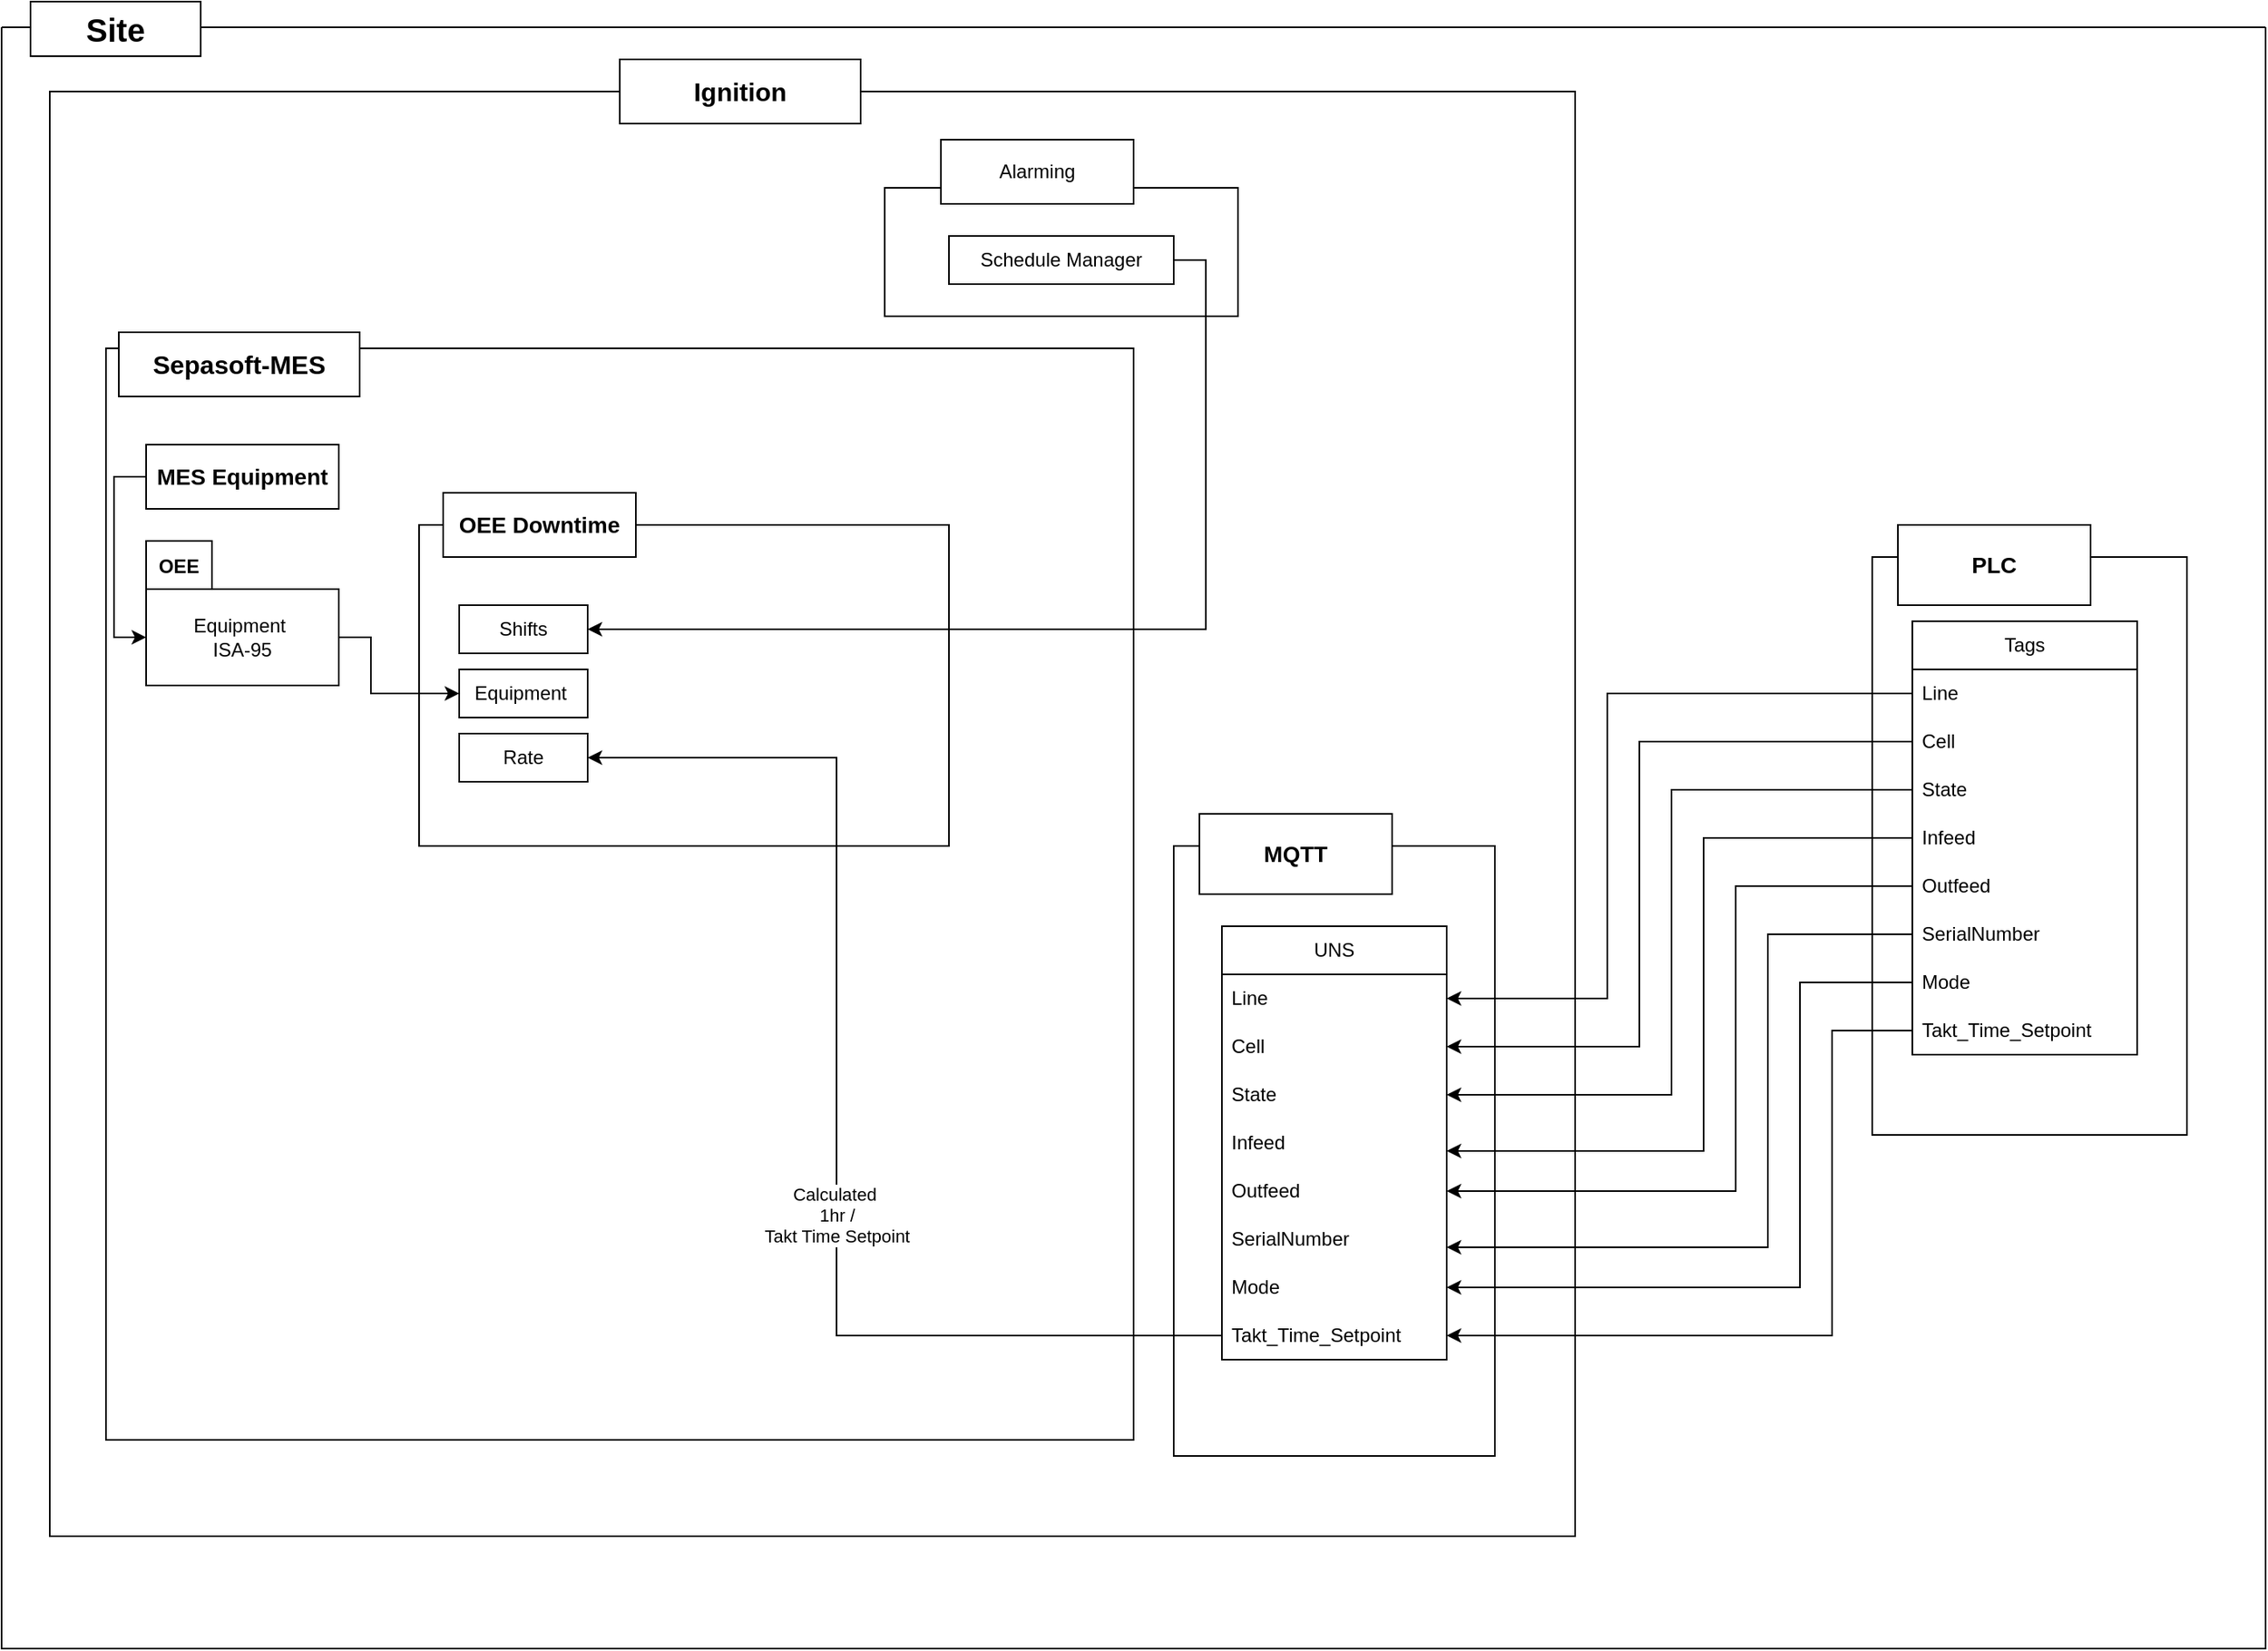 <mxfile version="24.5.5" type="github" pages="3">
  <diagram name="OEE Data Flow - MQTT" id="iwFp47j3jkuVN9hIityh">
    <mxGraphModel dx="1647" dy="886" grid="1" gridSize="10" guides="1" tooltips="1" connect="1" arrows="1" fold="1" page="1" pageScale="1" pageWidth="1100" pageHeight="850" math="0" shadow="0">
      <root>
        <mxCell id="0" />
        <mxCell id="1" parent="0" />
        <mxCell id="RF0k78xntV_aua3ALXSV-92" value="" style="swimlane;startSize=0;" parent="1" vertex="1">
          <mxGeometry x="40" y="770" width="1410" height="1010" as="geometry" />
        </mxCell>
        <mxCell id="RF0k78xntV_aua3ALXSV-105" value="" style="rounded=0;whiteSpace=wrap;html=1;" parent="RF0k78xntV_aua3ALXSV-92" vertex="1">
          <mxGeometry x="30" y="40" width="950" height="900" as="geometry" />
        </mxCell>
        <mxCell id="RF0k78xntV_aua3ALXSV-106" value="" style="rounded=0;whiteSpace=wrap;html=1;" parent="RF0k78xntV_aua3ALXSV-92" vertex="1">
          <mxGeometry x="65" y="200" width="640" height="680" as="geometry" />
        </mxCell>
        <mxCell id="RF0k78xntV_aua3ALXSV-107" value="Sepasoft-MES" style="rounded=0;whiteSpace=wrap;html=1;fontStyle=1;fontSize=16;" parent="RF0k78xntV_aua3ALXSV-92" vertex="1">
          <mxGeometry x="73" y="190" width="150" height="40" as="geometry" />
        </mxCell>
        <mxCell id="RF0k78xntV_aua3ALXSV-109" value="" style="rounded=0;whiteSpace=wrap;html=1;" parent="RF0k78xntV_aua3ALXSV-92" vertex="1">
          <mxGeometry x="260" y="310" width="330" height="200" as="geometry" />
        </mxCell>
        <mxCell id="RF0k78xntV_aua3ALXSV-112" value="Ignition" style="rounded=0;whiteSpace=wrap;html=1;fontStyle=1;fontSize=16;" parent="RF0k78xntV_aua3ALXSV-92" vertex="1">
          <mxGeometry x="385" y="20" width="150" height="40" as="geometry" />
        </mxCell>
        <mxCell id="RF0k78xntV_aua3ALXSV-199" style="edgeStyle=orthogonalEdgeStyle;rounded=0;orthogonalLoop=1;jettySize=auto;html=1;exitX=0;exitY=0.5;exitDx=0;exitDy=0;entryX=0;entryY=0.5;entryDx=0;entryDy=0;" parent="RF0k78xntV_aua3ALXSV-92" source="RF0k78xntV_aua3ALXSV-113" target="RF0k78xntV_aua3ALXSV-118" edge="1">
          <mxGeometry relative="1" as="geometry" />
        </mxCell>
        <mxCell id="RF0k78xntV_aua3ALXSV-113" value="MES Equipment" style="rounded=0;whiteSpace=wrap;html=1;fontStyle=1;fontSize=14;" parent="RF0k78xntV_aua3ALXSV-92" vertex="1">
          <mxGeometry x="90" y="260" width="120" height="40" as="geometry" />
        </mxCell>
        <mxCell id="RF0k78xntV_aua3ALXSV-193" style="edgeStyle=orthogonalEdgeStyle;rounded=0;orthogonalLoop=1;jettySize=auto;html=1;exitX=1;exitY=0.5;exitDx=0;exitDy=0;entryX=0;entryY=0.5;entryDx=0;entryDy=0;" parent="RF0k78xntV_aua3ALXSV-92" source="RF0k78xntV_aua3ALXSV-118" target="RF0k78xntV_aua3ALXSV-121" edge="1">
          <mxGeometry relative="1" as="geometry">
            <Array as="points">
              <mxPoint x="230" y="380" />
              <mxPoint x="230" y="415" />
            </Array>
          </mxGeometry>
        </mxCell>
        <mxCell id="RF0k78xntV_aua3ALXSV-118" value="Equipment&amp;nbsp;&lt;br&gt;ISA-95" style="rounded=0;whiteSpace=wrap;html=1;" parent="RF0k78xntV_aua3ALXSV-92" vertex="1">
          <mxGeometry x="90" y="350" width="120" height="60" as="geometry" />
        </mxCell>
        <mxCell id="RF0k78xntV_aua3ALXSV-120" value="&lt;font style=&quot;font-size: 12px;&quot;&gt;OEE&lt;/font&gt;" style="rounded=0;whiteSpace=wrap;html=1;fontStyle=1;fontSize=14;" parent="RF0k78xntV_aua3ALXSV-92" vertex="1">
          <mxGeometry x="90" y="320" width="41" height="30" as="geometry" />
        </mxCell>
        <mxCell id="RF0k78xntV_aua3ALXSV-121" value="Equipment&amp;nbsp;" style="rounded=0;whiteSpace=wrap;html=1;" parent="RF0k78xntV_aua3ALXSV-92" vertex="1">
          <mxGeometry x="285" y="400" width="80" height="30" as="geometry" />
        </mxCell>
        <mxCell id="RF0k78xntV_aua3ALXSV-122" value="Shifts" style="rounded=0;whiteSpace=wrap;html=1;" parent="RF0k78xntV_aua3ALXSV-92" vertex="1">
          <mxGeometry x="285" y="360" width="80" height="30" as="geometry" />
        </mxCell>
        <mxCell id="RF0k78xntV_aua3ALXSV-128" value="OEE Downtime" style="rounded=0;whiteSpace=wrap;html=1;fontSize=14;fontStyle=1" parent="RF0k78xntV_aua3ALXSV-92" vertex="1">
          <mxGeometry x="275" y="290" width="120" height="40" as="geometry" />
        </mxCell>
        <mxCell id="RF0k78xntV_aua3ALXSV-133" value="" style="rounded=0;whiteSpace=wrap;html=1;" parent="RF0k78xntV_aua3ALXSV-92" vertex="1">
          <mxGeometry x="1165" y="330" width="196" height="360" as="geometry" />
        </mxCell>
        <mxCell id="RF0k78xntV_aua3ALXSV-129" value="" style="rounded=0;whiteSpace=wrap;html=1;" parent="RF0k78xntV_aua3ALXSV-92" vertex="1">
          <mxGeometry x="730" y="510" width="200" height="380" as="geometry" />
        </mxCell>
        <mxCell id="RF0k78xntV_aua3ALXSV-131" value="MQTT" style="rounded=0;whiteSpace=wrap;html=1;fontSize=14;fontStyle=1" parent="RF0k78xntV_aua3ALXSV-92" vertex="1">
          <mxGeometry x="746" y="490" width="120" height="50" as="geometry" />
        </mxCell>
        <mxCell id="RF0k78xntV_aua3ALXSV-141" value="UNS" style="swimlane;fontStyle=0;childLayout=stackLayout;horizontal=1;startSize=30;horizontalStack=0;resizeParent=1;resizeParentMax=0;resizeLast=0;collapsible=1;marginBottom=0;whiteSpace=wrap;html=1;" parent="RF0k78xntV_aua3ALXSV-92" vertex="1">
          <mxGeometry x="760" y="560" width="140" height="270" as="geometry" />
        </mxCell>
        <mxCell id="RF0k78xntV_aua3ALXSV-147" value="Line" style="text;strokeColor=none;fillColor=none;align=left;verticalAlign=middle;spacingLeft=4;spacingRight=4;overflow=hidden;points=[[0,0.5],[1,0.5]];portConstraint=eastwest;rotatable=0;whiteSpace=wrap;html=1;" parent="RF0k78xntV_aua3ALXSV-141" vertex="1">
          <mxGeometry y="30" width="140" height="30" as="geometry" />
        </mxCell>
        <mxCell id="RF0k78xntV_aua3ALXSV-142" value="Cell" style="text;strokeColor=none;fillColor=none;align=left;verticalAlign=middle;spacingLeft=4;spacingRight=4;overflow=hidden;points=[[0,0.5],[1,0.5]];portConstraint=eastwest;rotatable=0;whiteSpace=wrap;html=1;" parent="RF0k78xntV_aua3ALXSV-141" vertex="1">
          <mxGeometry y="60" width="140" height="30" as="geometry" />
        </mxCell>
        <mxCell id="RF0k78xntV_aua3ALXSV-143" value="State" style="text;strokeColor=none;fillColor=none;align=left;verticalAlign=middle;spacingLeft=4;spacingRight=4;overflow=hidden;points=[[0,0.5],[1,0.5]];portConstraint=eastwest;rotatable=0;whiteSpace=wrap;html=1;" parent="RF0k78xntV_aua3ALXSV-141" vertex="1">
          <mxGeometry y="90" width="140" height="30" as="geometry" />
        </mxCell>
        <mxCell id="RF0k78xntV_aua3ALXSV-145" value="Infeed" style="text;align=left;verticalAlign=middle;spacingLeft=4;spacingRight=4;overflow=hidden;points=[[0,0.5],[1,0.5]];portConstraint=eastwest;rotatable=0;whiteSpace=wrap;html=1;" parent="RF0k78xntV_aua3ALXSV-141" vertex="1">
          <mxGeometry y="120" width="140" height="30" as="geometry" />
        </mxCell>
        <mxCell id="RF0k78xntV_aua3ALXSV-146" value="Outfeed" style="text;align=left;verticalAlign=middle;spacingLeft=4;spacingRight=4;overflow=hidden;points=[[0,0.5],[1,0.5]];portConstraint=eastwest;rotatable=0;whiteSpace=wrap;html=1;" parent="RF0k78xntV_aua3ALXSV-141" vertex="1">
          <mxGeometry y="150" width="140" height="30" as="geometry" />
        </mxCell>
        <mxCell id="RF0k78xntV_aua3ALXSV-148" value="SerialNumber&amp;nbsp;" style="text;align=left;verticalAlign=middle;spacingLeft=4;spacingRight=4;overflow=hidden;points=[[0,0.5],[1,0.5]];portConstraint=eastwest;rotatable=0;whiteSpace=wrap;html=1;" parent="RF0k78xntV_aua3ALXSV-141" vertex="1">
          <mxGeometry y="180" width="140" height="30" as="geometry" />
        </mxCell>
        <mxCell id="RF0k78xntV_aua3ALXSV-187" value="Mode" style="text;strokeColor=none;fillColor=none;align=left;verticalAlign=middle;spacingLeft=4;spacingRight=4;overflow=hidden;points=[[0,0.5],[1,0.5]];portConstraint=eastwest;rotatable=0;whiteSpace=wrap;html=1;" parent="RF0k78xntV_aua3ALXSV-141" vertex="1">
          <mxGeometry y="210" width="140" height="30" as="geometry" />
        </mxCell>
        <mxCell id="_Nt4qMi-7ea7wFzrv2_W-3" value="Takt_Time_Setpoint" style="text;strokeColor=none;fillColor=none;align=left;verticalAlign=middle;spacingLeft=4;spacingRight=4;overflow=hidden;points=[[0,0.5],[1,0.5]];portConstraint=eastwest;rotatable=0;whiteSpace=wrap;html=1;" parent="RF0k78xntV_aua3ALXSV-141" vertex="1">
          <mxGeometry y="240" width="140" height="30" as="geometry" />
        </mxCell>
        <mxCell id="RF0k78xntV_aua3ALXSV-149" value="Tags" style="swimlane;fontStyle=0;childLayout=stackLayout;horizontal=1;startSize=30;horizontalStack=0;resizeParent=1;resizeParentMax=0;resizeLast=0;collapsible=1;marginBottom=0;whiteSpace=wrap;html=1;" parent="RF0k78xntV_aua3ALXSV-92" vertex="1">
          <mxGeometry x="1190" y="370" width="140" height="270" as="geometry" />
        </mxCell>
        <mxCell id="RF0k78xntV_aua3ALXSV-150" value="Line" style="text;strokeColor=none;fillColor=none;align=left;verticalAlign=middle;spacingLeft=4;spacingRight=4;overflow=hidden;points=[[0,0.5],[1,0.5]];portConstraint=eastwest;rotatable=0;whiteSpace=wrap;html=1;" parent="RF0k78xntV_aua3ALXSV-149" vertex="1">
          <mxGeometry y="30" width="140" height="30" as="geometry" />
        </mxCell>
        <mxCell id="RF0k78xntV_aua3ALXSV-151" value="Cell" style="text;strokeColor=none;fillColor=none;align=left;verticalAlign=middle;spacingLeft=4;spacingRight=4;overflow=hidden;points=[[0,0.5],[1,0.5]];portConstraint=eastwest;rotatable=0;whiteSpace=wrap;html=1;" parent="RF0k78xntV_aua3ALXSV-149" vertex="1">
          <mxGeometry y="60" width="140" height="30" as="geometry" />
        </mxCell>
        <mxCell id="RF0k78xntV_aua3ALXSV-152" value="State" style="text;strokeColor=none;fillColor=none;align=left;verticalAlign=middle;spacingLeft=4;spacingRight=4;overflow=hidden;points=[[0,0.5],[1,0.5]];portConstraint=eastwest;rotatable=0;whiteSpace=wrap;html=1;" parent="RF0k78xntV_aua3ALXSV-149" vertex="1">
          <mxGeometry y="90" width="140" height="30" as="geometry" />
        </mxCell>
        <mxCell id="RF0k78xntV_aua3ALXSV-154" value="Infeed" style="text;align=left;verticalAlign=middle;spacingLeft=4;spacingRight=4;overflow=hidden;points=[[0,0.5],[1,0.5]];portConstraint=eastwest;rotatable=0;whiteSpace=wrap;html=1;" parent="RF0k78xntV_aua3ALXSV-149" vertex="1">
          <mxGeometry y="120" width="140" height="30" as="geometry" />
        </mxCell>
        <mxCell id="RF0k78xntV_aua3ALXSV-155" value="Outfeed" style="text;align=left;verticalAlign=middle;spacingLeft=4;spacingRight=4;overflow=hidden;points=[[0,0.5],[1,0.5]];portConstraint=eastwest;rotatable=0;whiteSpace=wrap;html=1;" parent="RF0k78xntV_aua3ALXSV-149" vertex="1">
          <mxGeometry y="150" width="140" height="30" as="geometry" />
        </mxCell>
        <mxCell id="_Nt4qMi-7ea7wFzrv2_W-1" style="edgeStyle=orthogonalEdgeStyle;rounded=0;orthogonalLoop=1;jettySize=auto;html=1;exitX=0;exitY=0.5;exitDx=0;exitDy=0;" parent="RF0k78xntV_aua3ALXSV-149" source="RF0k78xntV_aua3ALXSV-160" edge="1">
          <mxGeometry relative="1" as="geometry">
            <mxPoint x="-290" y="390" as="targetPoint" />
            <Array as="points">
              <mxPoint x="-90" y="195" />
              <mxPoint x="-90" y="390" />
            </Array>
          </mxGeometry>
        </mxCell>
        <mxCell id="RF0k78xntV_aua3ALXSV-160" value="SerialNumber&amp;nbsp;" style="text;align=left;verticalAlign=middle;spacingLeft=4;spacingRight=4;overflow=hidden;points=[[0,0.5],[1,0.5]];portConstraint=eastwest;rotatable=0;whiteSpace=wrap;html=1;" parent="RF0k78xntV_aua3ALXSV-149" vertex="1">
          <mxGeometry y="180" width="140" height="30" as="geometry" />
        </mxCell>
        <mxCell id="RF0k78xntV_aua3ALXSV-185" value="Mode" style="text;strokeColor=none;fillColor=none;align=left;verticalAlign=middle;spacingLeft=4;spacingRight=4;overflow=hidden;points=[[0,0.5],[1,0.5]];portConstraint=eastwest;rotatable=0;whiteSpace=wrap;html=1;" parent="RF0k78xntV_aua3ALXSV-149" vertex="1">
          <mxGeometry y="210" width="140" height="30" as="geometry" />
        </mxCell>
        <mxCell id="mXIp7Kui_fcemyGfA4mT-2" value="Takt_Time_Setpoint" style="text;strokeColor=none;fillColor=none;align=left;verticalAlign=middle;spacingLeft=4;spacingRight=4;overflow=hidden;points=[[0,0.5],[1,0.5]];portConstraint=eastwest;rotatable=0;whiteSpace=wrap;html=1;" parent="RF0k78xntV_aua3ALXSV-149" vertex="1">
          <mxGeometry y="240" width="140" height="30" as="geometry" />
        </mxCell>
        <mxCell id="RF0k78xntV_aua3ALXSV-157" style="edgeStyle=orthogonalEdgeStyle;rounded=0;orthogonalLoop=1;jettySize=auto;html=1;exitX=0;exitY=0.5;exitDx=0;exitDy=0;entryX=1;entryY=0.5;entryDx=0;entryDy=0;" parent="RF0k78xntV_aua3ALXSV-92" source="RF0k78xntV_aua3ALXSV-150" target="RF0k78xntV_aua3ALXSV-147" edge="1">
          <mxGeometry relative="1" as="geometry">
            <Array as="points">
              <mxPoint x="1000" y="415" />
              <mxPoint x="1000" y="605" />
            </Array>
          </mxGeometry>
        </mxCell>
        <mxCell id="RF0k78xntV_aua3ALXSV-158" style="edgeStyle=orthogonalEdgeStyle;rounded=0;orthogonalLoop=1;jettySize=auto;html=1;exitX=0;exitY=0.5;exitDx=0;exitDy=0;entryX=1;entryY=0.5;entryDx=0;entryDy=0;" parent="RF0k78xntV_aua3ALXSV-92" source="RF0k78xntV_aua3ALXSV-151" target="RF0k78xntV_aua3ALXSV-142" edge="1">
          <mxGeometry relative="1" as="geometry">
            <Array as="points">
              <mxPoint x="1020" y="445" />
              <mxPoint x="1020" y="635" />
            </Array>
          </mxGeometry>
        </mxCell>
        <mxCell id="RF0k78xntV_aua3ALXSV-159" style="edgeStyle=orthogonalEdgeStyle;rounded=0;orthogonalLoop=1;jettySize=auto;html=1;exitX=0;exitY=0.5;exitDx=0;exitDy=0;entryX=1;entryY=0.5;entryDx=0;entryDy=0;" parent="RF0k78xntV_aua3ALXSV-92" source="RF0k78xntV_aua3ALXSV-152" target="RF0k78xntV_aua3ALXSV-143" edge="1">
          <mxGeometry relative="1" as="geometry">
            <Array as="points">
              <mxPoint x="1040" y="475" />
              <mxPoint x="1040" y="665" />
            </Array>
          </mxGeometry>
        </mxCell>
        <mxCell id="RF0k78xntV_aua3ALXSV-165" style="edgeStyle=orthogonalEdgeStyle;rounded=0;orthogonalLoop=1;jettySize=auto;html=1;exitX=0;exitY=0.5;exitDx=0;exitDy=0;" parent="RF0k78xntV_aua3ALXSV-92" source="RF0k78xntV_aua3ALXSV-154" edge="1">
          <mxGeometry relative="1" as="geometry">
            <mxPoint x="900" y="700" as="targetPoint" />
            <Array as="points">
              <mxPoint x="1060" y="505" />
              <mxPoint x="1060" y="700" />
              <mxPoint x="900" y="700" />
            </Array>
          </mxGeometry>
        </mxCell>
        <mxCell id="RF0k78xntV_aua3ALXSV-166" style="edgeStyle=orthogonalEdgeStyle;rounded=0;orthogonalLoop=1;jettySize=auto;html=1;exitX=0;exitY=0.5;exitDx=0;exitDy=0;entryX=1;entryY=0.5;entryDx=0;entryDy=0;" parent="RF0k78xntV_aua3ALXSV-92" source="RF0k78xntV_aua3ALXSV-155" target="RF0k78xntV_aua3ALXSV-146" edge="1">
          <mxGeometry relative="1" as="geometry">
            <Array as="points">
              <mxPoint x="1080" y="535" />
              <mxPoint x="1080" y="725" />
            </Array>
          </mxGeometry>
        </mxCell>
        <mxCell id="RF0k78xntV_aua3ALXSV-180" value="Rate" style="rounded=0;whiteSpace=wrap;html=1;" parent="RF0k78xntV_aua3ALXSV-92" vertex="1">
          <mxGeometry x="285" y="440" width="80" height="30" as="geometry" />
        </mxCell>
        <mxCell id="RF0k78xntV_aua3ALXSV-189" style="edgeStyle=orthogonalEdgeStyle;rounded=0;orthogonalLoop=1;jettySize=auto;html=1;exitX=0;exitY=0.5;exitDx=0;exitDy=0;entryX=1;entryY=0.5;entryDx=0;entryDy=0;" parent="RF0k78xntV_aua3ALXSV-92" source="RF0k78xntV_aua3ALXSV-185" target="RF0k78xntV_aua3ALXSV-187" edge="1">
          <mxGeometry relative="1" as="geometry">
            <Array as="points">
              <mxPoint x="1120" y="595" />
              <mxPoint x="1120" y="785" />
            </Array>
          </mxGeometry>
        </mxCell>
        <mxCell id="_Nt4qMi-7ea7wFzrv2_W-4" style="edgeStyle=orthogonalEdgeStyle;rounded=0;orthogonalLoop=1;jettySize=auto;html=1;exitX=0;exitY=0.5;exitDx=0;exitDy=0;entryX=1;entryY=0.5;entryDx=0;entryDy=0;" parent="RF0k78xntV_aua3ALXSV-92" edge="1">
          <mxGeometry relative="1" as="geometry">
            <Array as="points">
              <mxPoint x="1140" y="625" />
              <mxPoint x="1140" y="815" />
            </Array>
            <mxPoint x="1190" y="625" as="sourcePoint" />
            <mxPoint x="900" y="815" as="targetPoint" />
          </mxGeometry>
        </mxCell>
        <mxCell id="oWvfP7ToYf8Xdh16ABEk-2" value="" style="rounded=0;whiteSpace=wrap;html=1;" vertex="1" parent="RF0k78xntV_aua3ALXSV-92">
          <mxGeometry x="550" y="100" width="220" height="80" as="geometry" />
        </mxCell>
        <mxCell id="oWvfP7ToYf8Xdh16ABEk-7" style="edgeStyle=orthogonalEdgeStyle;rounded=0;orthogonalLoop=1;jettySize=auto;html=1;exitX=1;exitY=0.5;exitDx=0;exitDy=0;entryX=1;entryY=0.5;entryDx=0;entryDy=0;" edge="1" parent="RF0k78xntV_aua3ALXSV-92" source="oWvfP7ToYf8Xdh16ABEk-4" target="RF0k78xntV_aua3ALXSV-122">
          <mxGeometry relative="1" as="geometry" />
        </mxCell>
        <mxCell id="oWvfP7ToYf8Xdh16ABEk-4" value="Schedule Manager" style="rounded=0;whiteSpace=wrap;html=1;" vertex="1" parent="RF0k78xntV_aua3ALXSV-92">
          <mxGeometry x="590" y="130" width="140" height="30" as="geometry" />
        </mxCell>
        <mxCell id="oWvfP7ToYf8Xdh16ABEk-8" style="edgeStyle=orthogonalEdgeStyle;rounded=0;orthogonalLoop=1;jettySize=auto;html=1;exitX=0;exitY=0.5;exitDx=0;exitDy=0;entryX=1;entryY=0.5;entryDx=0;entryDy=0;" edge="1" parent="RF0k78xntV_aua3ALXSV-92" source="_Nt4qMi-7ea7wFzrv2_W-3" target="RF0k78xntV_aua3ALXSV-180">
          <mxGeometry relative="1" as="geometry">
            <Array as="points">
              <mxPoint x="520" y="815" />
              <mxPoint x="520" y="455" />
            </Array>
          </mxGeometry>
        </mxCell>
        <mxCell id="oWvfP7ToYf8Xdh16ABEk-13" value="Calculated&amp;nbsp;&lt;br&gt;1hr / &lt;br&gt;Takt Time Setpoint" style="edgeLabel;html=1;align=center;verticalAlign=middle;resizable=0;points=[];" vertex="1" connectable="0" parent="oWvfP7ToYf8Xdh16ABEk-8">
          <mxGeometry x="-0.562" y="-3" relative="1" as="geometry">
            <mxPoint x="-75" y="-72" as="offset" />
          </mxGeometry>
        </mxCell>
        <mxCell id="RF0k78xntV_aua3ALXSV-93" value="Site" style="rounded=0;whiteSpace=wrap;html=1;fontStyle=1;fontSize=20;" parent="1" vertex="1">
          <mxGeometry x="58" y="754" width="106" height="34" as="geometry" />
        </mxCell>
        <mxCell id="RF0k78xntV_aua3ALXSV-134" value="PLC" style="rounded=0;whiteSpace=wrap;html=1;fontSize=14;fontStyle=1" parent="1" vertex="1">
          <mxGeometry x="1221" y="1080" width="120" height="50" as="geometry" />
        </mxCell>
        <mxCell id="oWvfP7ToYf8Xdh16ABEk-3" value="Alarming" style="rounded=0;whiteSpace=wrap;html=1;" vertex="1" parent="1">
          <mxGeometry x="625" y="840" width="120" height="40" as="geometry" />
        </mxCell>
      </root>
    </mxGraphModel>
  </diagram>
  <diagram id="u-cxBAkaLCU1vluoVzls" name="OEE Data Flow">
    <mxGraphModel dx="1224" dy="769" grid="1" gridSize="10" guides="1" tooltips="1" connect="1" arrows="1" fold="1" page="1" pageScale="1" pageWidth="850" pageHeight="1100" math="0" shadow="0">
      <root>
        <mxCell id="0" />
        <mxCell id="1" parent="0" />
        <mxCell id="5HxtPE3qpu_ST4j68AVL-1" value="" style="swimlane;startSize=0;" parent="1" vertex="1">
          <mxGeometry x="40" y="770" width="940" height="650" as="geometry" />
        </mxCell>
        <mxCell id="5HxtPE3qpu_ST4j68AVL-2" value="" style="rounded=0;whiteSpace=wrap;html=1;" parent="5HxtPE3qpu_ST4j68AVL-1" vertex="1">
          <mxGeometry x="30" y="50" width="850" height="570" as="geometry" />
        </mxCell>
        <mxCell id="5HxtPE3qpu_ST4j68AVL-3" value="" style="rounded=0;whiteSpace=wrap;html=1;" parent="5HxtPE3qpu_ST4j68AVL-1" vertex="1">
          <mxGeometry x="60" y="90" width="410" height="470" as="geometry" />
        </mxCell>
        <mxCell id="5HxtPE3qpu_ST4j68AVL-4" value="Sepasoft-MES" style="rounded=0;whiteSpace=wrap;html=1;fontStyle=1;fontSize=16;" parent="5HxtPE3qpu_ST4j68AVL-1" vertex="1">
          <mxGeometry x="73" y="70" width="150" height="40" as="geometry" />
        </mxCell>
        <mxCell id="5HxtPE3qpu_ST4j68AVL-6" value="&lt;font style=&quot;font-size: 12px;&quot;&gt;JaMES&lt;/font&gt;" style="rounded=0;whiteSpace=wrap;html=1;fontStyle=1;fontSize=14;" parent="5HxtPE3qpu_ST4j68AVL-1" vertex="1">
          <mxGeometry x="97" y="200" width="102" height="30" as="geometry" />
        </mxCell>
        <mxCell id="5HxtPE3qpu_ST4j68AVL-7" value="Ignition" style="rounded=0;whiteSpace=wrap;html=1;fontStyle=1;fontSize=16;" parent="5HxtPE3qpu_ST4j68AVL-1" vertex="1">
          <mxGeometry x="385" y="20" width="150" height="40" as="geometry" />
        </mxCell>
        <mxCell id="5HxtPE3qpu_ST4j68AVL-8" style="edgeStyle=orthogonalEdgeStyle;rounded=0;orthogonalLoop=1;jettySize=auto;html=1;exitX=0;exitY=0.5;exitDx=0;exitDy=0;entryX=0;entryY=0.5;entryDx=0;entryDy=0;" parent="5HxtPE3qpu_ST4j68AVL-1" source="5HxtPE3qpu_ST4j68AVL-10" target="5HxtPE3qpu_ST4j68AVL-15" edge="1">
          <mxGeometry relative="1" as="geometry" />
        </mxCell>
        <mxCell id="5HxtPE3qpu_ST4j68AVL-9" style="edgeStyle=orthogonalEdgeStyle;rounded=0;orthogonalLoop=1;jettySize=auto;html=1;exitX=0;exitY=0.5;exitDx=0;exitDy=0;entryX=0;entryY=0.5;entryDx=0;entryDy=0;" parent="5HxtPE3qpu_ST4j68AVL-1" source="5HxtPE3qpu_ST4j68AVL-10" target="5HxtPE3qpu_ST4j68AVL-14" edge="1">
          <mxGeometry relative="1" as="geometry" />
        </mxCell>
        <mxCell id="5HxtPE3qpu_ST4j68AVL-10" value="Plant Hierarchy" style="rounded=0;whiteSpace=wrap;html=1;fontStyle=1;fontSize=14;" parent="5HxtPE3qpu_ST4j68AVL-1" vertex="1">
          <mxGeometry x="90" y="140" width="120" height="40" as="geometry" />
        </mxCell>
        <mxCell id="5HxtPE3qpu_ST4j68AVL-14" value="Equipment&amp;nbsp;&lt;br&gt;ISA-95" style="rounded=0;whiteSpace=wrap;html=1;" parent="5HxtPE3qpu_ST4j68AVL-1" vertex="1">
          <mxGeometry x="103" y="336" width="120" height="60" as="geometry" />
        </mxCell>
        <mxCell id="5HxtPE3qpu_ST4j68AVL-15" value="Equipment&amp;nbsp;&lt;br&gt;ISA-88" style="rounded=0;whiteSpace=wrap;html=1;" parent="5HxtPE3qpu_ST4j68AVL-1" vertex="1">
          <mxGeometry x="103" y="230" width="120" height="60" as="geometry" />
        </mxCell>
        <mxCell id="5HxtPE3qpu_ST4j68AVL-16" value="&lt;font style=&quot;font-size: 12px;&quot;&gt;Sepasoft OEE&lt;/font&gt;" style="rounded=0;whiteSpace=wrap;html=1;fontStyle=1;fontSize=14;" parent="5HxtPE3qpu_ST4j68AVL-1" vertex="1">
          <mxGeometry x="98" y="306" width="132" height="30" as="geometry" />
        </mxCell>
        <mxCell id="5HxtPE3qpu_ST4j68AVL-19" value="OEE Module" style="rounded=0;whiteSpace=wrap;html=1;fontSize=14;fontStyle=1" parent="5HxtPE3qpu_ST4j68AVL-1" vertex="1">
          <mxGeometry x="260" y="170" width="150" height="50" as="geometry" />
        </mxCell>
        <mxCell id="5HxtPE3qpu_ST4j68AVL-20" value="" style="rounded=0;whiteSpace=wrap;html=1;" parent="5HxtPE3qpu_ST4j68AVL-1" vertex="1">
          <mxGeometry x="614" y="180" width="196" height="370" as="geometry" />
        </mxCell>
        <mxCell id="5HxtPE3qpu_ST4j68AVL-33" value="Tags" style="swimlane;fontStyle=0;childLayout=stackLayout;horizontal=1;startSize=30;horizontalStack=0;resizeParent=1;resizeParentMax=0;resizeLast=0;collapsible=1;marginBottom=0;whiteSpace=wrap;html=1;" parent="5HxtPE3qpu_ST4j68AVL-1" vertex="1">
          <mxGeometry x="639" y="220" width="140" height="300" as="geometry" />
        </mxCell>
        <mxCell id="5HxtPE3qpu_ST4j68AVL-34" value="Equipment" style="text;strokeColor=#82b366;fillColor=#d5e8d4;align=left;verticalAlign=middle;spacingLeft=4;spacingRight=4;overflow=hidden;points=[[0,0.5],[1,0.5]];portConstraint=eastwest;rotatable=0;whiteSpace=wrap;html=1;" parent="5HxtPE3qpu_ST4j68AVL-33" vertex="1">
          <mxGeometry y="30" width="140" height="30" as="geometry" />
        </mxCell>
        <mxCell id="5HxtPE3qpu_ST4j68AVL-36" value="State" style="text;strokeColor=#82b366;fillColor=#d5e8d4;align=left;verticalAlign=middle;spacingLeft=4;spacingRight=4;overflow=hidden;points=[[0,0.5],[1,0.5]];portConstraint=eastwest;rotatable=0;whiteSpace=wrap;html=1;" parent="5HxtPE3qpu_ST4j68AVL-33" vertex="1">
          <mxGeometry y="60" width="140" height="30" as="geometry" />
        </mxCell>
        <mxCell id="5HxtPE3qpu_ST4j68AVL-37" value="Infeed" style="text;align=left;verticalAlign=middle;spacingLeft=4;spacingRight=4;overflow=hidden;points=[[0,0.5],[1,0.5]];portConstraint=eastwest;rotatable=0;whiteSpace=wrap;html=1;fillColor=#d5e8d4;strokeColor=#82b366;" parent="5HxtPE3qpu_ST4j68AVL-33" vertex="1">
          <mxGeometry y="90" width="140" height="30" as="geometry" />
        </mxCell>
        <mxCell id="5HxtPE3qpu_ST4j68AVL-38" value="Outfeed" style="text;align=left;verticalAlign=middle;spacingLeft=4;spacingRight=4;overflow=hidden;points=[[0,0.5],[1,0.5]];portConstraint=eastwest;rotatable=0;whiteSpace=wrap;html=1;fillColor=#d5e8d4;strokeColor=#82b366;" parent="5HxtPE3qpu_ST4j68AVL-33" vertex="1">
          <mxGeometry y="120" width="140" height="30" as="geometry" />
        </mxCell>
        <mxCell id="5HxtPE3qpu_ST4j68AVL-40" value="Unique Identifier" style="text;align=left;verticalAlign=middle;spacingLeft=4;spacingRight=4;overflow=hidden;points=[[0,0.5],[1,0.5]];portConstraint=eastwest;rotatable=0;whiteSpace=wrap;html=1;fillColor=#ffe6cc;strokeColor=#d79b00;" parent="5HxtPE3qpu_ST4j68AVL-33" vertex="1">
          <mxGeometry y="150" width="140" height="30" as="geometry" />
        </mxCell>
        <mxCell id="5HxtPE3qpu_ST4j68AVL-41" value="Mode" style="text;strokeColor=#d79b00;fillColor=#ffe6cc;align=left;verticalAlign=middle;spacingLeft=4;spacingRight=4;overflow=hidden;points=[[0,0.5],[1,0.5]];portConstraint=eastwest;rotatable=0;whiteSpace=wrap;html=1;" parent="5HxtPE3qpu_ST4j68AVL-33" vertex="1">
          <mxGeometry y="180" width="140" height="30" as="geometry" />
        </mxCell>
        <mxCell id="5HxtPE3qpu_ST4j68AVL-42" value="Shift" style="text;strokeColor=#82b366;fillColor=#d5e8d4;align=left;verticalAlign=middle;spacingLeft=4;spacingRight=4;overflow=hidden;points=[[0,0.5],[1,0.5]];portConstraint=eastwest;rotatable=0;whiteSpace=wrap;html=1;" parent="5HxtPE3qpu_ST4j68AVL-33" vertex="1">
          <mxGeometry y="210" width="140" height="30" as="geometry" />
        </mxCell>
        <mxCell id="5HxtPE3qpu_ST4j68AVL-43" value="Rate" style="text;strokeColor=#82b366;fillColor=#d5e8d4;align=left;verticalAlign=middle;spacingLeft=4;spacingRight=4;overflow=hidden;points=[[0,0.5],[1,0.5]];portConstraint=eastwest;rotatable=0;whiteSpace=wrap;html=1;" parent="5HxtPE3qpu_ST4j68AVL-33" vertex="1">
          <mxGeometry y="240" width="140" height="30" as="geometry" />
        </mxCell>
        <mxCell id="5HxtPE3qpu_ST4j68AVL-81" value="Reject" style="text;align=left;verticalAlign=middle;spacingLeft=4;spacingRight=4;overflow=hidden;points=[[0,0.5],[1,0.5]];portConstraint=eastwest;rotatable=0;whiteSpace=wrap;html=1;fillColor=#fff2cc;strokeColor=#d6b656;" parent="5HxtPE3qpu_ST4j68AVL-33" vertex="1">
          <mxGeometry y="270" width="140" height="30" as="geometry" />
        </mxCell>
        <mxCell id="5HxtPE3qpu_ST4j68AVL-55" value="Remote Tags (PLC)" style="rounded=0;whiteSpace=wrap;html=1;fontSize=14;fontStyle=1" parent="5HxtPE3qpu_ST4j68AVL-1" vertex="1">
          <mxGeometry x="630" y="160" width="120" height="50" as="geometry" />
        </mxCell>
        <mxCell id="5HxtPE3qpu_ST4j68AVL-63" value="Tag Collector" style="swimlane;fontStyle=0;childLayout=stackLayout;horizontal=1;startSize=30;horizontalStack=0;resizeParent=1;resizeParentMax=0;resizeLast=0;collapsible=1;marginBottom=0;whiteSpace=wrap;html=1;" parent="5HxtPE3qpu_ST4j68AVL-1" vertex="1">
          <mxGeometry x="265" y="220" width="140" height="300" as="geometry" />
        </mxCell>
        <mxCell id="5HxtPE3qpu_ST4j68AVL-64" value="Equipment" style="text;strokeColor=#82b366;fillColor=#d5e8d4;align=left;verticalAlign=middle;spacingLeft=4;spacingRight=4;overflow=hidden;points=[[0,0.5],[1,0.5]];portConstraint=eastwest;rotatable=0;whiteSpace=wrap;html=1;" parent="5HxtPE3qpu_ST4j68AVL-63" vertex="1">
          <mxGeometry y="30" width="140" height="30" as="geometry" />
        </mxCell>
        <mxCell id="5HxtPE3qpu_ST4j68AVL-65" value="State" style="text;strokeColor=#82b366;fillColor=#d5e8d4;align=left;verticalAlign=middle;spacingLeft=4;spacingRight=4;overflow=hidden;points=[[0,0.5],[1,0.5]];portConstraint=eastwest;rotatable=0;whiteSpace=wrap;html=1;" parent="5HxtPE3qpu_ST4j68AVL-63" vertex="1">
          <mxGeometry y="60" width="140" height="30" as="geometry" />
        </mxCell>
        <mxCell id="5HxtPE3qpu_ST4j68AVL-66" value="Infeed" style="text;align=left;verticalAlign=middle;spacingLeft=4;spacingRight=4;overflow=hidden;points=[[0,0.5],[1,0.5]];portConstraint=eastwest;rotatable=0;whiteSpace=wrap;html=1;fillColor=#d5e8d4;strokeColor=#82b366;" parent="5HxtPE3qpu_ST4j68AVL-63" vertex="1">
          <mxGeometry y="90" width="140" height="30" as="geometry" />
        </mxCell>
        <mxCell id="5HxtPE3qpu_ST4j68AVL-67" value="Outfeed" style="text;align=left;verticalAlign=middle;spacingLeft=4;spacingRight=4;overflow=hidden;points=[[0,0.5],[1,0.5]];portConstraint=eastwest;rotatable=0;whiteSpace=wrap;html=1;fillColor=#d5e8d4;strokeColor=#82b366;" parent="5HxtPE3qpu_ST4j68AVL-63" vertex="1">
          <mxGeometry y="120" width="140" height="30" as="geometry" />
        </mxCell>
        <mxCell id="5HxtPE3qpu_ST4j68AVL-68" value="Unique Identifier" style="text;align=left;verticalAlign=middle;spacingLeft=4;spacingRight=4;overflow=hidden;points=[[0,0.5],[1,0.5]];portConstraint=eastwest;rotatable=0;whiteSpace=wrap;html=1;fillColor=#ffe6cc;strokeColor=#d79b00;" parent="5HxtPE3qpu_ST4j68AVL-63" vertex="1">
          <mxGeometry y="150" width="140" height="30" as="geometry" />
        </mxCell>
        <mxCell id="5HxtPE3qpu_ST4j68AVL-69" value="Mode" style="text;strokeColor=#d79b00;fillColor=#ffe6cc;align=left;verticalAlign=middle;spacingLeft=4;spacingRight=4;overflow=hidden;points=[[0,0.5],[1,0.5]];portConstraint=eastwest;rotatable=0;whiteSpace=wrap;html=1;" parent="5HxtPE3qpu_ST4j68AVL-63" vertex="1">
          <mxGeometry y="180" width="140" height="30" as="geometry" />
        </mxCell>
        <mxCell id="5HxtPE3qpu_ST4j68AVL-70" value="Shift" style="text;strokeColor=#82b366;fillColor=#d5e8d4;align=left;verticalAlign=middle;spacingLeft=4;spacingRight=4;overflow=hidden;points=[[0,0.5],[1,0.5]];portConstraint=eastwest;rotatable=0;whiteSpace=wrap;html=1;" parent="5HxtPE3qpu_ST4j68AVL-63" vertex="1">
          <mxGeometry y="210" width="140" height="30" as="geometry" />
        </mxCell>
        <mxCell id="5HxtPE3qpu_ST4j68AVL-71" value="Rate" style="text;strokeColor=#82b366;fillColor=#d5e8d4;align=left;verticalAlign=middle;spacingLeft=4;spacingRight=4;overflow=hidden;points=[[0,0.5],[1,0.5]];portConstraint=eastwest;rotatable=0;whiteSpace=wrap;html=1;" parent="5HxtPE3qpu_ST4j68AVL-63" vertex="1">
          <mxGeometry y="240" width="140" height="30" as="geometry" />
        </mxCell>
        <mxCell id="5HxtPE3qpu_ST4j68AVL-80" value="Reject" style="text;align=left;verticalAlign=middle;spacingLeft=4;spacingRight=4;overflow=hidden;points=[[0,0.5],[1,0.5]];portConstraint=eastwest;rotatable=0;whiteSpace=wrap;html=1;fillColor=#fff2cc;strokeColor=#d6b656;" parent="5HxtPE3qpu_ST4j68AVL-63" vertex="1">
          <mxGeometry y="270" width="140" height="30" as="geometry" />
        </mxCell>
        <mxCell id="5HxtPE3qpu_ST4j68AVL-72" style="edgeStyle=orthogonalEdgeStyle;rounded=0;orthogonalLoop=1;jettySize=auto;html=1;exitX=0;exitY=0.5;exitDx=0;exitDy=0;" parent="5HxtPE3qpu_ST4j68AVL-1" source="5HxtPE3qpu_ST4j68AVL-34" target="5HxtPE3qpu_ST4j68AVL-64" edge="1">
          <mxGeometry relative="1" as="geometry" />
        </mxCell>
        <mxCell id="5HxtPE3qpu_ST4j68AVL-73" style="edgeStyle=orthogonalEdgeStyle;rounded=0;orthogonalLoop=1;jettySize=auto;html=1;exitX=0;exitY=0.5;exitDx=0;exitDy=0;entryX=1;entryY=0.5;entryDx=0;entryDy=0;" parent="5HxtPE3qpu_ST4j68AVL-1" source="5HxtPE3qpu_ST4j68AVL-36" target="5HxtPE3qpu_ST4j68AVL-65" edge="1">
          <mxGeometry relative="1" as="geometry" />
        </mxCell>
        <mxCell id="5HxtPE3qpu_ST4j68AVL-74" style="edgeStyle=orthogonalEdgeStyle;rounded=0;orthogonalLoop=1;jettySize=auto;html=1;exitX=0;exitY=0.5;exitDx=0;exitDy=0;entryX=1;entryY=0.5;entryDx=0;entryDy=0;" parent="5HxtPE3qpu_ST4j68AVL-1" source="5HxtPE3qpu_ST4j68AVL-37" target="5HxtPE3qpu_ST4j68AVL-66" edge="1">
          <mxGeometry relative="1" as="geometry" />
        </mxCell>
        <mxCell id="5HxtPE3qpu_ST4j68AVL-75" style="edgeStyle=orthogonalEdgeStyle;rounded=0;orthogonalLoop=1;jettySize=auto;html=1;exitX=0;exitY=0.5;exitDx=0;exitDy=0;entryX=1;entryY=0.5;entryDx=0;entryDy=0;" parent="5HxtPE3qpu_ST4j68AVL-1" source="5HxtPE3qpu_ST4j68AVL-38" target="5HxtPE3qpu_ST4j68AVL-67" edge="1">
          <mxGeometry relative="1" as="geometry" />
        </mxCell>
        <mxCell id="5HxtPE3qpu_ST4j68AVL-76" style="edgeStyle=orthogonalEdgeStyle;rounded=0;orthogonalLoop=1;jettySize=auto;html=1;exitX=0;exitY=0.5;exitDx=0;exitDy=0;entryX=1;entryY=0.5;entryDx=0;entryDy=0;" parent="5HxtPE3qpu_ST4j68AVL-1" source="5HxtPE3qpu_ST4j68AVL-40" target="5HxtPE3qpu_ST4j68AVL-68" edge="1">
          <mxGeometry relative="1" as="geometry" />
        </mxCell>
        <mxCell id="5HxtPE3qpu_ST4j68AVL-77" style="edgeStyle=orthogonalEdgeStyle;rounded=0;orthogonalLoop=1;jettySize=auto;html=1;exitX=0;exitY=0.5;exitDx=0;exitDy=0;entryX=1;entryY=0.5;entryDx=0;entryDy=0;" parent="5HxtPE3qpu_ST4j68AVL-1" source="5HxtPE3qpu_ST4j68AVL-41" target="5HxtPE3qpu_ST4j68AVL-69" edge="1">
          <mxGeometry relative="1" as="geometry" />
        </mxCell>
        <mxCell id="5HxtPE3qpu_ST4j68AVL-78" style="edgeStyle=orthogonalEdgeStyle;rounded=0;orthogonalLoop=1;jettySize=auto;html=1;exitX=0;exitY=0.5;exitDx=0;exitDy=0;entryX=1;entryY=0.5;entryDx=0;entryDy=0;" parent="5HxtPE3qpu_ST4j68AVL-1" source="5HxtPE3qpu_ST4j68AVL-42" target="5HxtPE3qpu_ST4j68AVL-70" edge="1">
          <mxGeometry relative="1" as="geometry" />
        </mxCell>
        <mxCell id="5HxtPE3qpu_ST4j68AVL-79" style="edgeStyle=orthogonalEdgeStyle;rounded=0;orthogonalLoop=1;jettySize=auto;html=1;exitX=0;exitY=0.5;exitDx=0;exitDy=0;entryX=1;entryY=0.5;entryDx=0;entryDy=0;" parent="5HxtPE3qpu_ST4j68AVL-1" source="5HxtPE3qpu_ST4j68AVL-43" target="5HxtPE3qpu_ST4j68AVL-71" edge="1">
          <mxGeometry relative="1" as="geometry" />
        </mxCell>
        <mxCell id="5HxtPE3qpu_ST4j68AVL-82" style="edgeStyle=orthogonalEdgeStyle;rounded=0;orthogonalLoop=1;jettySize=auto;html=1;exitX=0;exitY=0.5;exitDx=0;exitDy=0;" parent="5HxtPE3qpu_ST4j68AVL-1" source="5HxtPE3qpu_ST4j68AVL-81" target="5HxtPE3qpu_ST4j68AVL-80" edge="1">
          <mxGeometry relative="1" as="geometry" />
        </mxCell>
        <mxCell id="5HxtPE3qpu_ST4j68AVL-54" value="Site" style="rounded=0;whiteSpace=wrap;html=1;fontStyle=1;fontSize=20;" parent="1" vertex="1">
          <mxGeometry x="58" y="754" width="106" height="34" as="geometry" />
        </mxCell>
        <mxCell id="nTfjwsC8snGan4jAFpdy-2" value="PLC" style="rounded=0;whiteSpace=wrap;html=1;fillColor=#d5e8d4;strokeColor=#82b366;" parent="1" vertex="1">
          <mxGeometry x="1030" y="990" width="100" height="50" as="geometry" />
        </mxCell>
      </root>
    </mxGraphModel>
  </diagram>
  <diagram id="-fNOh6AiBlwwCp4QUCRg" name="MCB Data Flow">
    <mxGraphModel dx="1647" dy="886" grid="1" gridSize="10" guides="1" tooltips="1" connect="1" arrows="1" fold="1" page="1" pageScale="1" pageWidth="1100" pageHeight="850" math="0" shadow="0">
      <root>
        <mxCell id="0" />
        <mxCell id="1" parent="0" />
        <mxCell id="d3H9oq51g9DiAVT-BQhr-15" value="Tag Data Flow (Current)" style="swimlane;whiteSpace=wrap;html=1;" vertex="1" parent="1">
          <mxGeometry x="40" y="30" width="670" height="230" as="geometry" />
        </mxCell>
        <mxCell id="d3H9oq51g9DiAVT-BQhr-8" value="PLC" style="rounded=0;whiteSpace=wrap;html=1;fillColor=#dae8fc;strokeColor=#6c8ebf;" vertex="1" parent="d3H9oq51g9DiAVT-BQhr-15">
          <mxGeometry x="10" y="30" width="100" height="70" as="geometry" />
        </mxCell>
        <mxCell id="d3H9oq51g9DiAVT-BQhr-9" value="AMS&lt;br&gt;Ignition Gateway&lt;br&gt;PW14" style="rounded=0;whiteSpace=wrap;html=1;fillColor=#ffe6cc;strokeColor=#d79b00;" vertex="1" parent="d3H9oq51g9DiAVT-BQhr-15">
          <mxGeometry x="90" y="120" width="100" height="70" as="geometry" />
        </mxCell>
        <mxCell id="d3H9oq51g9DiAVT-BQhr-10" value="" style="edgeStyle=orthogonalEdgeStyle;rounded=0;orthogonalLoop=1;jettySize=auto;html=1;exitX=0.999;exitY=0.634;exitDx=0;exitDy=0;exitPerimeter=0;startArrow=classic;startFill=1;" edge="1" parent="d3H9oq51g9DiAVT-BQhr-15" source="d3H9oq51g9DiAVT-BQhr-8" target="d3H9oq51g9DiAVT-BQhr-9">
          <mxGeometry relative="1" as="geometry" />
        </mxCell>
        <mxCell id="d3H9oq51g9DiAVT-BQhr-12" value="" style="edgeStyle=orthogonalEdgeStyle;rounded=0;orthogonalLoop=1;jettySize=auto;html=1;" edge="1" parent="d3H9oq51g9DiAVT-BQhr-15" source="d3H9oq51g9DiAVT-BQhr-9" target="d3H9oq51g9DiAVT-BQhr-11">
          <mxGeometry relative="1" as="geometry" />
        </mxCell>
        <mxCell id="d3H9oq51g9DiAVT-BQhr-16" value="Remote Tag &lt;br&gt;Provider" style="edgeLabel;html=1;align=center;verticalAlign=middle;resizable=0;points=[];" vertex="1" connectable="0" parent="d3H9oq51g9DiAVT-BQhr-12">
          <mxGeometry x="0.0" y="-1" relative="1" as="geometry">
            <mxPoint as="offset" />
          </mxGeometry>
        </mxCell>
        <mxCell id="d3H9oq51g9DiAVT-BQhr-14" value="" style="edgeStyle=orthogonalEdgeStyle;rounded=0;orthogonalLoop=1;jettySize=auto;html=1;" edge="1" parent="d3H9oq51g9DiAVT-BQhr-15" source="d3H9oq51g9DiAVT-BQhr-11" target="d3H9oq51g9DiAVT-BQhr-13">
          <mxGeometry relative="1" as="geometry" />
        </mxCell>
        <mxCell id="d3H9oq51g9DiAVT-BQhr-17" value="Remote Tag &lt;br&gt;Provider" style="edgeLabel;html=1;align=center;verticalAlign=middle;resizable=0;points=[];" vertex="1" connectable="0" parent="d3H9oq51g9DiAVT-BQhr-14">
          <mxGeometry x="0.051" y="4" relative="1" as="geometry">
            <mxPoint as="offset" />
          </mxGeometry>
        </mxCell>
        <mxCell id="d3H9oq51g9DiAVT-BQhr-21" value="" style="group" vertex="1" connectable="0" parent="d3H9oq51g9DiAVT-BQhr-15">
          <mxGeometry x="530" y="120" width="100" height="90" as="geometry" />
        </mxCell>
        <mxCell id="d3H9oq51g9DiAVT-BQhr-13" value="Report Server&lt;br&gt;Ignition Gateway&lt;br&gt;PW11" style="rounded=0;whiteSpace=wrap;html=1;fillColor=#ffe6cc;strokeColor=#d79b00;" vertex="1" parent="d3H9oq51g9DiAVT-BQhr-21">
          <mxGeometry width="100" height="70" as="geometry" />
        </mxCell>
        <mxCell id="d3H9oq51g9DiAVT-BQhr-19" value="Readonly" style="text;html=1;align=center;verticalAlign=middle;whiteSpace=wrap;rounded=0;" vertex="1" parent="d3H9oq51g9DiAVT-BQhr-21">
          <mxGeometry x="20" y="70" width="60" height="20" as="geometry" />
        </mxCell>
        <mxCell id="d3H9oq51g9DiAVT-BQhr-22" value="" style="group" vertex="1" connectable="0" parent="d3H9oq51g9DiAVT-BQhr-15">
          <mxGeometry x="310" y="60" width="100" height="90" as="geometry" />
        </mxCell>
        <mxCell id="d3H9oq51g9DiAVT-BQhr-11" value="EAM&lt;br&gt;Ignition Gateway&lt;br&gt;PW13" style="rounded=0;whiteSpace=wrap;html=1;fillColor=#ffe6cc;strokeColor=#d79b00;" vertex="1" parent="d3H9oq51g9DiAVT-BQhr-22">
          <mxGeometry width="100" height="70" as="geometry" />
        </mxCell>
        <mxCell id="d3H9oq51g9DiAVT-BQhr-18" value="Readonly" style="text;html=1;align=center;verticalAlign=middle;whiteSpace=wrap;rounded=0;" vertex="1" parent="d3H9oq51g9DiAVT-BQhr-22">
          <mxGeometry x="20" y="70" width="60" height="20" as="geometry" />
        </mxCell>
      </root>
    </mxGraphModel>
  </diagram>
</mxfile>

